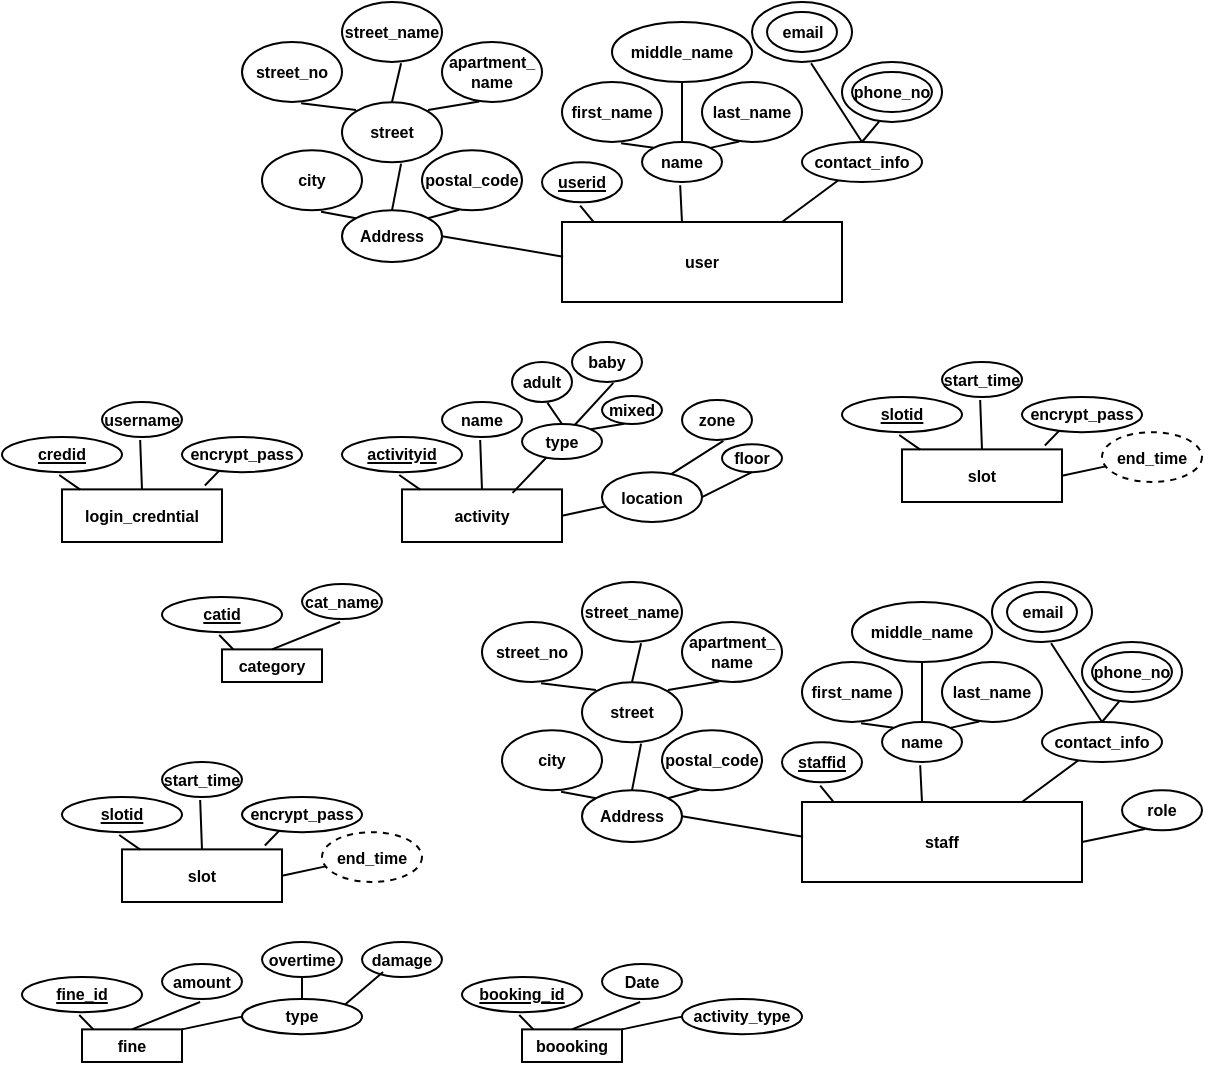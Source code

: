 <mxfile version="26.2.14">
  <diagram name="Page-1" id="6hVG1EY_lDp3bFyYUqou">
    <mxGraphModel dx="1636" dy="499" grid="1" gridSize="10" guides="1" tooltips="1" connect="1" arrows="1" fold="1" page="1" pageScale="1" pageWidth="850" pageHeight="1100" math="0" shadow="0">
      <root>
        <mxCell id="0" />
        <mxCell id="1" parent="0" />
        <mxCell id="BC_4qotDHSGj5d-U19qa-140" value="" style="group" vertex="1" connectable="0" parent="1">
          <mxGeometry x="-50" y="200" width="350" height="150" as="geometry" />
        </mxCell>
        <mxCell id="BC_4qotDHSGj5d-U19qa-90" value="user" style="rounded=0;whiteSpace=wrap;html=1;fontSize=8;fontStyle=1" vertex="1" parent="BC_4qotDHSGj5d-U19qa-140">
          <mxGeometry x="160" y="110" width="140" height="40" as="geometry" />
        </mxCell>
        <mxCell id="BC_4qotDHSGj5d-U19qa-91" value="" style="endArrow=none;html=1;rounded=0;exitX=0.114;exitY=0.004;exitDx=0;exitDy=0;exitPerimeter=0;entryX=0.477;entryY=1.082;entryDx=0;entryDy=0;entryPerimeter=0;fontSize=8;fontStyle=1" edge="1" parent="BC_4qotDHSGj5d-U19qa-140" source="BC_4qotDHSGj5d-U19qa-90" target="BC_4qotDHSGj5d-U19qa-92">
          <mxGeometry width="50" height="50" relative="1" as="geometry">
            <mxPoint x="170" y="100" as="sourcePoint" />
            <mxPoint x="160" y="80" as="targetPoint" />
          </mxGeometry>
        </mxCell>
        <mxCell id="BC_4qotDHSGj5d-U19qa-92" value="&lt;font&gt;&lt;u&gt;userid&lt;/u&gt;&lt;/font&gt;" style="ellipse;whiteSpace=wrap;html=1;fontSize=8;fontStyle=1" vertex="1" parent="BC_4qotDHSGj5d-U19qa-140">
          <mxGeometry x="150" y="80.18" width="40" height="20" as="geometry" />
        </mxCell>
        <mxCell id="BC_4qotDHSGj5d-U19qa-93" value="" style="endArrow=none;html=1;rounded=0;exitX=0.114;exitY=0.004;exitDx=0;exitDy=0;exitPerimeter=0;entryX=0.477;entryY=1.082;entryDx=0;entryDy=0;entryPerimeter=0;fontSize=8;fontStyle=1" edge="1" parent="BC_4qotDHSGj5d-U19qa-140" target="BC_4qotDHSGj5d-U19qa-94">
          <mxGeometry width="50" height="50" relative="1" as="geometry">
            <mxPoint x="220" y="110" as="sourcePoint" />
            <mxPoint x="210" y="80" as="targetPoint" />
          </mxGeometry>
        </mxCell>
        <mxCell id="BC_4qotDHSGj5d-U19qa-94" value="name" style="ellipse;whiteSpace=wrap;html=1;fontSize=8;fontStyle=1" vertex="1" parent="BC_4qotDHSGj5d-U19qa-140">
          <mxGeometry x="200" y="70" width="40" height="20" as="geometry" />
        </mxCell>
        <mxCell id="BC_4qotDHSGj5d-U19qa-95" value="" style="endArrow=none;html=1;rounded=0;entryX=0;entryY=0;entryDx=0;entryDy=0;exitX=0.591;exitY=1.022;exitDx=0;exitDy=0;exitPerimeter=0;fontSize=8;fontStyle=1" edge="1" parent="BC_4qotDHSGj5d-U19qa-140" source="BC_4qotDHSGj5d-U19qa-96" target="BC_4qotDHSGj5d-U19qa-94">
          <mxGeometry width="50" height="50" relative="1" as="geometry">
            <mxPoint x="200" y="70" as="sourcePoint" />
            <mxPoint x="210" y="140" as="targetPoint" />
          </mxGeometry>
        </mxCell>
        <mxCell id="BC_4qotDHSGj5d-U19qa-96" value="first_name" style="ellipse;whiteSpace=wrap;html=1;fontSize=8;fontStyle=1" vertex="1" parent="BC_4qotDHSGj5d-U19qa-140">
          <mxGeometry x="160" y="40" width="50" height="30" as="geometry" />
        </mxCell>
        <mxCell id="BC_4qotDHSGj5d-U19qa-97" value="" style="endArrow=none;html=1;rounded=0;exitX=0.5;exitY=1;exitDx=0;exitDy=0;fontSize=8;fontStyle=1" edge="1" parent="BC_4qotDHSGj5d-U19qa-140" source="BC_4qotDHSGj5d-U19qa-98">
          <mxGeometry width="50" height="50" relative="1" as="geometry">
            <mxPoint x="250" y="51.63" as="sourcePoint" />
            <mxPoint x="220" y="70" as="targetPoint" />
          </mxGeometry>
        </mxCell>
        <mxCell id="BC_4qotDHSGj5d-U19qa-98" value="middle_name" style="ellipse;whiteSpace=wrap;html=1;fontSize=8;fontStyle=1" vertex="1" parent="BC_4qotDHSGj5d-U19qa-140">
          <mxGeometry x="185" y="10" width="70" height="30" as="geometry" />
        </mxCell>
        <mxCell id="BC_4qotDHSGj5d-U19qa-99" value="" style="endArrow=none;html=1;rounded=0;entryX=1;entryY=0;entryDx=0;entryDy=0;exitX=0.372;exitY=0.99;exitDx=0;exitDy=0;exitPerimeter=0;fontSize=8;fontStyle=1" edge="1" parent="BC_4qotDHSGj5d-U19qa-140" source="BC_4qotDHSGj5d-U19qa-101" target="BC_4qotDHSGj5d-U19qa-94">
          <mxGeometry width="50" height="50" relative="1" as="geometry">
            <mxPoint x="250" y="60" as="sourcePoint" />
            <mxPoint x="216" y="93" as="targetPoint" />
          </mxGeometry>
        </mxCell>
        <mxCell id="BC_4qotDHSGj5d-U19qa-101" value="last_name" style="ellipse;whiteSpace=wrap;html=1;fontSize=8;fontStyle=1" vertex="1" parent="BC_4qotDHSGj5d-U19qa-140">
          <mxGeometry x="230" y="40" width="50" height="30" as="geometry" />
        </mxCell>
        <mxCell id="BC_4qotDHSGj5d-U19qa-102" value="" style="endArrow=none;html=1;rounded=0;entryX=0.323;entryY=0.914;entryDx=0;entryDy=0;entryPerimeter=0;fontSize=8;fontStyle=1" edge="1" parent="BC_4qotDHSGj5d-U19qa-140" target="BC_4qotDHSGj5d-U19qa-104">
          <mxGeometry width="50" height="50" relative="1" as="geometry">
            <mxPoint x="270" y="110" as="sourcePoint" />
            <mxPoint x="280" y="90" as="targetPoint" />
          </mxGeometry>
        </mxCell>
        <mxCell id="BC_4qotDHSGj5d-U19qa-104" value="contact_info" style="ellipse;whiteSpace=wrap;html=1;fontSize=8;fontStyle=1" vertex="1" parent="BC_4qotDHSGj5d-U19qa-140">
          <mxGeometry x="280" y="70" width="60" height="20" as="geometry" />
        </mxCell>
        <mxCell id="BC_4qotDHSGj5d-U19qa-110" value="" style="endArrow=none;html=1;rounded=0;exitX=0.591;exitY=1.022;exitDx=0;exitDy=0;exitPerimeter=0;entryX=0.5;entryY=0;entryDx=0;entryDy=0;fontSize=8;fontStyle=1" edge="1" parent="BC_4qotDHSGj5d-U19qa-140" source="BC_4qotDHSGj5d-U19qa-111" target="BC_4qotDHSGj5d-U19qa-104">
          <mxGeometry width="50" height="50" relative="1" as="geometry">
            <mxPoint x="330" y="60" as="sourcePoint" />
            <mxPoint x="336" y="63" as="targetPoint" />
          </mxGeometry>
        </mxCell>
        <mxCell id="BC_4qotDHSGj5d-U19qa-112" value="" style="endArrow=none;html=1;rounded=0;exitX=0.372;exitY=0.99;exitDx=0;exitDy=0;exitPerimeter=0;fontSize=8;fontStyle=1" edge="1" parent="BC_4qotDHSGj5d-U19qa-140" source="BC_4qotDHSGj5d-U19qa-113">
          <mxGeometry width="50" height="50" relative="1" as="geometry">
            <mxPoint x="380" y="50" as="sourcePoint" />
            <mxPoint x="310" y="70" as="targetPoint" />
          </mxGeometry>
        </mxCell>
        <mxCell id="BC_4qotDHSGj5d-U19qa-113" value="" style="ellipse;whiteSpace=wrap;html=1;fontSize=8;fontStyle=1" vertex="1" parent="BC_4qotDHSGj5d-U19qa-140">
          <mxGeometry x="300" y="30" width="50" height="30" as="geometry" />
        </mxCell>
        <mxCell id="BC_4qotDHSGj5d-U19qa-116" value="" style="endArrow=none;html=1;rounded=0;exitX=0.004;exitY=0.433;exitDx=0;exitDy=0;entryX=1;entryY=0.5;entryDx=0;entryDy=0;exitPerimeter=0;fontSize=8;fontStyle=1" edge="1" parent="BC_4qotDHSGj5d-U19qa-140" target="BC_4qotDHSGj5d-U19qa-117" source="BC_4qotDHSGj5d-U19qa-90">
          <mxGeometry width="50" height="50" relative="1" as="geometry">
            <mxPoint x="160" y="114.18" as="sourcePoint" />
            <mxPoint x="70" y="114.18" as="targetPoint" />
          </mxGeometry>
        </mxCell>
        <mxCell id="BC_4qotDHSGj5d-U19qa-117" value="Address" style="ellipse;whiteSpace=wrap;html=1;fontSize=8;fontStyle=1" vertex="1" parent="BC_4qotDHSGj5d-U19qa-140">
          <mxGeometry x="50" y="104.18" width="50" height="25.82" as="geometry" />
        </mxCell>
        <mxCell id="BC_4qotDHSGj5d-U19qa-118" value="" style="endArrow=none;html=1;rounded=0;entryX=0;entryY=0;entryDx=0;entryDy=0;exitX=0.591;exitY=1.022;exitDx=0;exitDy=0;exitPerimeter=0;fontSize=8;fontStyle=1" edge="1" parent="BC_4qotDHSGj5d-U19qa-140" source="BC_4qotDHSGj5d-U19qa-119" target="BC_4qotDHSGj5d-U19qa-117">
          <mxGeometry width="50" height="50" relative="1" as="geometry">
            <mxPoint x="60" y="104.18" as="sourcePoint" />
            <mxPoint x="70" y="174.18" as="targetPoint" />
          </mxGeometry>
        </mxCell>
        <mxCell id="BC_4qotDHSGj5d-U19qa-119" value="city" style="ellipse;whiteSpace=wrap;html=1;fontSize=8;fontStyle=1" vertex="1" parent="BC_4qotDHSGj5d-U19qa-140">
          <mxGeometry x="10" y="74.18" width="50" height="30" as="geometry" />
        </mxCell>
        <mxCell id="BC_4qotDHSGj5d-U19qa-120" value="" style="endArrow=none;html=1;rounded=0;exitX=0.591;exitY=1.022;exitDx=0;exitDy=0;exitPerimeter=0;entryX=0.5;entryY=0;entryDx=0;entryDy=0;fontSize=8;fontStyle=1" edge="1" parent="BC_4qotDHSGj5d-U19qa-140" source="BC_4qotDHSGj5d-U19qa-121" target="BC_4qotDHSGj5d-U19qa-117">
          <mxGeometry width="50" height="50" relative="1" as="geometry">
            <mxPoint x="110" y="85.81" as="sourcePoint" />
            <mxPoint x="70.984" y="114.185" as="targetPoint" />
          </mxGeometry>
        </mxCell>
        <mxCell id="BC_4qotDHSGj5d-U19qa-130" style="edgeStyle=orthogonalEdgeStyle;rounded=0;orthogonalLoop=1;jettySize=auto;html=1;exitX=0;exitY=0;exitDx=0;exitDy=0;fontSize=8;fontStyle=1" edge="1" parent="BC_4qotDHSGj5d-U19qa-140" source="BC_4qotDHSGj5d-U19qa-121">
          <mxGeometry relative="1" as="geometry">
            <mxPoint x="57.19" y="54.476" as="targetPoint" />
          </mxGeometry>
        </mxCell>
        <mxCell id="BC_4qotDHSGj5d-U19qa-121" value="street" style="ellipse;whiteSpace=wrap;html=1;fontSize=8;fontStyle=1" vertex="1" parent="BC_4qotDHSGj5d-U19qa-140">
          <mxGeometry x="50" y="50.18" width="50" height="30" as="geometry" />
        </mxCell>
        <mxCell id="BC_4qotDHSGj5d-U19qa-122" value="" style="endArrow=none;html=1;rounded=0;entryX=1;entryY=0;entryDx=0;entryDy=0;exitX=0.372;exitY=0.99;exitDx=0;exitDy=0;exitPerimeter=0;fontSize=8;fontStyle=1" edge="1" parent="BC_4qotDHSGj5d-U19qa-140" source="BC_4qotDHSGj5d-U19qa-123" target="BC_4qotDHSGj5d-U19qa-117">
          <mxGeometry width="50" height="50" relative="1" as="geometry">
            <mxPoint x="110" y="94.18" as="sourcePoint" />
            <mxPoint x="76" y="127.18" as="targetPoint" />
          </mxGeometry>
        </mxCell>
        <mxCell id="BC_4qotDHSGj5d-U19qa-123" value="postal_code" style="ellipse;whiteSpace=wrap;html=1;fontSize=8;fontStyle=1" vertex="1" parent="BC_4qotDHSGj5d-U19qa-140">
          <mxGeometry x="90" y="74.18" width="50" height="30" as="geometry" />
        </mxCell>
        <mxCell id="BC_4qotDHSGj5d-U19qa-124" value="" style="endArrow=none;html=1;rounded=0;entryX=0;entryY=0;entryDx=0;entryDy=0;exitX=0.591;exitY=1.022;exitDx=0;exitDy=0;exitPerimeter=0;fontSize=8;fontStyle=1" edge="1" parent="BC_4qotDHSGj5d-U19qa-140" source="BC_4qotDHSGj5d-U19qa-125">
          <mxGeometry width="50" height="50" relative="1" as="geometry">
            <mxPoint x="60" y="50.18" as="sourcePoint" />
            <mxPoint x="57" y="54" as="targetPoint" />
          </mxGeometry>
        </mxCell>
        <mxCell id="BC_4qotDHSGj5d-U19qa-125" value="street_no" style="ellipse;whiteSpace=wrap;html=1;fontSize=8;fontStyle=1" vertex="1" parent="BC_4qotDHSGj5d-U19qa-140">
          <mxGeometry y="20" width="50" height="30" as="geometry" />
        </mxCell>
        <mxCell id="BC_4qotDHSGj5d-U19qa-126" value="" style="endArrow=none;html=1;rounded=0;exitX=0.591;exitY=1.022;exitDx=0;exitDy=0;exitPerimeter=0;entryX=0.5;entryY=0;entryDx=0;entryDy=0;fontSize=8;fontStyle=1" edge="1" parent="BC_4qotDHSGj5d-U19qa-140" source="BC_4qotDHSGj5d-U19qa-127">
          <mxGeometry width="50" height="50" relative="1" as="geometry">
            <mxPoint x="110" y="31.81" as="sourcePoint" />
            <mxPoint x="75" y="50" as="targetPoint" />
          </mxGeometry>
        </mxCell>
        <mxCell id="BC_4qotDHSGj5d-U19qa-127" value="street_name" style="ellipse;whiteSpace=wrap;html=1;fontSize=8;fontStyle=1" vertex="1" parent="BC_4qotDHSGj5d-U19qa-140">
          <mxGeometry x="50" width="50" height="30" as="geometry" />
        </mxCell>
        <mxCell id="BC_4qotDHSGj5d-U19qa-128" value="" style="endArrow=none;html=1;rounded=0;entryX=1;entryY=0;entryDx=0;entryDy=0;exitX=0.372;exitY=0.99;exitDx=0;exitDy=0;exitPerimeter=0;fontSize=8;fontStyle=1" edge="1" parent="BC_4qotDHSGj5d-U19qa-140" source="BC_4qotDHSGj5d-U19qa-129">
          <mxGeometry width="50" height="50" relative="1" as="geometry">
            <mxPoint x="110" y="40.18" as="sourcePoint" />
            <mxPoint x="93" y="54" as="targetPoint" />
          </mxGeometry>
        </mxCell>
        <mxCell id="BC_4qotDHSGj5d-U19qa-129" value="apartment_&lt;div&gt;name&lt;/div&gt;" style="ellipse;whiteSpace=wrap;html=1;fontSize=8;fontStyle=1" vertex="1" parent="BC_4qotDHSGj5d-U19qa-140">
          <mxGeometry x="100" y="20" width="50" height="30" as="geometry" />
        </mxCell>
        <mxCell id="BC_4qotDHSGj5d-U19qa-137" value="phone_no" style="ellipse;whiteSpace=wrap;html=1;fontSize=8;fontStyle=1" vertex="1" parent="BC_4qotDHSGj5d-U19qa-140">
          <mxGeometry x="305" y="35" width="40" height="20" as="geometry" />
        </mxCell>
        <mxCell id="BC_4qotDHSGj5d-U19qa-142" value="" style="group" vertex="1" connectable="0" parent="BC_4qotDHSGj5d-U19qa-140">
          <mxGeometry x="255" width="50" height="30" as="geometry" />
        </mxCell>
        <mxCell id="BC_4qotDHSGj5d-U19qa-111" value="email" style="ellipse;whiteSpace=wrap;html=1;fontSize=8;fontStyle=1" vertex="1" parent="BC_4qotDHSGj5d-U19qa-142">
          <mxGeometry width="50" height="30" as="geometry" />
        </mxCell>
        <mxCell id="BC_4qotDHSGj5d-U19qa-141" value="email" style="ellipse;whiteSpace=wrap;html=1;fontSize=8;fontStyle=1" vertex="1" parent="BC_4qotDHSGj5d-U19qa-142">
          <mxGeometry x="7.5" y="5" width="35" height="20" as="geometry" />
        </mxCell>
        <mxCell id="BC_4qotDHSGj5d-U19qa-181" value="" style="group" vertex="1" connectable="0" parent="1">
          <mxGeometry x="-90" y="480" width="150" height="70" as="geometry" />
        </mxCell>
        <mxCell id="BC_4qotDHSGj5d-U19qa-145" value="category" style="rounded=0;whiteSpace=wrap;html=1;fontSize=8;fontStyle=1" vertex="1" parent="BC_4qotDHSGj5d-U19qa-181">
          <mxGeometry x="30" y="43.69" width="50" height="16.31" as="geometry" />
        </mxCell>
        <mxCell id="BC_4qotDHSGj5d-U19qa-146" value="" style="endArrow=none;html=1;rounded=0;exitX=0.114;exitY=0.004;exitDx=0;exitDy=0;exitPerimeter=0;entryX=0.477;entryY=1.082;entryDx=0;entryDy=0;entryPerimeter=0;fontSize=8;fontStyle=1" edge="1" parent="BC_4qotDHSGj5d-U19qa-181" source="BC_4qotDHSGj5d-U19qa-145" target="BC_4qotDHSGj5d-U19qa-147">
          <mxGeometry width="50" height="50" relative="1" as="geometry">
            <mxPoint x="40" y="34.921" as="sourcePoint" />
            <mxPoint x="30" y="17.382" as="targetPoint" />
          </mxGeometry>
        </mxCell>
        <mxCell id="BC_4qotDHSGj5d-U19qa-147" value="&lt;font&gt;&lt;u&gt;catid&lt;/u&gt;&lt;/font&gt;" style="ellipse;whiteSpace=wrap;html=1;fontSize=8;fontStyle=1" vertex="1" parent="BC_4qotDHSGj5d-U19qa-181">
          <mxGeometry y="17.539" width="60" height="17.539" as="geometry" />
        </mxCell>
        <mxCell id="BC_4qotDHSGj5d-U19qa-148" value="" style="endArrow=none;html=1;rounded=0;exitX=0.5;exitY=0;exitDx=0;exitDy=0;entryX=0.477;entryY=1.082;entryDx=0;entryDy=0;entryPerimeter=0;fontSize=8;fontStyle=1" edge="1" parent="BC_4qotDHSGj5d-U19qa-181" target="BC_4qotDHSGj5d-U19qa-149" source="BC_4qotDHSGj5d-U19qa-145">
          <mxGeometry width="50" height="50" relative="1" as="geometry">
            <mxPoint x="90" y="43.691" as="sourcePoint" />
            <mxPoint x="80" y="17.382" as="targetPoint" />
          </mxGeometry>
        </mxCell>
        <mxCell id="BC_4qotDHSGj5d-U19qa-149" value="cat_name" style="ellipse;whiteSpace=wrap;html=1;fontSize=8;fontStyle=1" vertex="1" parent="BC_4qotDHSGj5d-U19qa-181">
          <mxGeometry x="70" y="11" width="40" height="17.539" as="geometry" />
        </mxCell>
        <mxCell id="BC_4qotDHSGj5d-U19qa-182" value="" style="group" vertex="1" connectable="0" parent="1">
          <mxGeometry x="250" y="380" width="180" height="70" as="geometry" />
        </mxCell>
        <mxCell id="BC_4qotDHSGj5d-U19qa-183" value="slot" style="rounded=0;whiteSpace=wrap;html=1;fontSize=8;fontStyle=1" vertex="1" parent="BC_4qotDHSGj5d-U19qa-182">
          <mxGeometry x="30" y="43.691" width="80" height="26.309" as="geometry" />
        </mxCell>
        <mxCell id="BC_4qotDHSGj5d-U19qa-184" value="" style="endArrow=none;html=1;rounded=0;exitX=0.114;exitY=0.004;exitDx=0;exitDy=0;exitPerimeter=0;entryX=0.477;entryY=1.082;entryDx=0;entryDy=0;entryPerimeter=0;fontSize=8;fontStyle=1" edge="1" parent="BC_4qotDHSGj5d-U19qa-182" source="BC_4qotDHSGj5d-U19qa-183" target="BC_4qotDHSGj5d-U19qa-185">
          <mxGeometry width="50" height="50" relative="1" as="geometry">
            <mxPoint x="40" y="34.921" as="sourcePoint" />
            <mxPoint x="30" y="17.382" as="targetPoint" />
          </mxGeometry>
        </mxCell>
        <mxCell id="BC_4qotDHSGj5d-U19qa-185" value="&lt;font&gt;&lt;u&gt;slotid&lt;/u&gt;&lt;/font&gt;" style="ellipse;whiteSpace=wrap;html=1;fontSize=8;fontStyle=1" vertex="1" parent="BC_4qotDHSGj5d-U19qa-182">
          <mxGeometry y="17.539" width="60" height="17.539" as="geometry" />
        </mxCell>
        <mxCell id="BC_4qotDHSGj5d-U19qa-186" value="" style="endArrow=none;html=1;rounded=0;exitX=0.5;exitY=0;exitDx=0;exitDy=0;entryX=0.477;entryY=1.082;entryDx=0;entryDy=0;entryPerimeter=0;fontSize=8;fontStyle=1" edge="1" parent="BC_4qotDHSGj5d-U19qa-182" source="BC_4qotDHSGj5d-U19qa-183" target="BC_4qotDHSGj5d-U19qa-187">
          <mxGeometry width="50" height="50" relative="1" as="geometry">
            <mxPoint x="90" y="43.691" as="sourcePoint" />
            <mxPoint x="80" y="17.382" as="targetPoint" />
          </mxGeometry>
        </mxCell>
        <mxCell id="BC_4qotDHSGj5d-U19qa-187" value="start_time" style="ellipse;whiteSpace=wrap;html=1;fontSize=8;fontStyle=1" vertex="1" parent="BC_4qotDHSGj5d-U19qa-182">
          <mxGeometry x="50" width="40" height="17.539" as="geometry" />
        </mxCell>
        <mxCell id="BC_4qotDHSGj5d-U19qa-188" value="" style="endArrow=none;html=1;rounded=0;entryX=0.323;entryY=0.914;entryDx=0;entryDy=0;entryPerimeter=0;fontSize=8;fontStyle=1;exitX=0.893;exitY=-0.073;exitDx=0;exitDy=0;exitPerimeter=0;" edge="1" parent="BC_4qotDHSGj5d-U19qa-182" source="BC_4qotDHSGj5d-U19qa-183" target="BC_4qotDHSGj5d-U19qa-189">
          <mxGeometry width="50" height="50" relative="1" as="geometry">
            <mxPoint x="140" y="43.691" as="sourcePoint" />
            <mxPoint x="150" y="26.151" as="targetPoint" />
          </mxGeometry>
        </mxCell>
        <mxCell id="BC_4qotDHSGj5d-U19qa-189" value="encrypt_pass" style="ellipse;whiteSpace=wrap;html=1;fontSize=8;fontStyle=1" vertex="1" parent="BC_4qotDHSGj5d-U19qa-182">
          <mxGeometry x="90" y="17.539" width="60" height="17.539" as="geometry" />
        </mxCell>
        <mxCell id="BC_4qotDHSGj5d-U19qa-190" value="" style="endArrow=none;html=1;rounded=0;exitX=1;exitY=0.5;exitDx=0;exitDy=0;fontSize=8;fontStyle=1" edge="1" parent="BC_4qotDHSGj5d-U19qa-182" target="BC_4qotDHSGj5d-U19qa-191" source="BC_4qotDHSGj5d-U19qa-183">
          <mxGeometry width="50" height="50" relative="1" as="geometry">
            <mxPoint x="120" y="56.845" as="sourcePoint" />
            <mxPoint x="160" y="52.462" as="targetPoint" />
          </mxGeometry>
        </mxCell>
        <mxCell id="BC_4qotDHSGj5d-U19qa-191" value="end_time" style="ellipse;whiteSpace=wrap;html=1;fontSize=8;fontStyle=1;dashed=1;" vertex="1" parent="BC_4qotDHSGj5d-U19qa-182">
          <mxGeometry x="130" y="35.08" width="50" height="24.92" as="geometry" />
        </mxCell>
        <mxCell id="BC_4qotDHSGj5d-U19qa-214" value="" style="group" vertex="1" connectable="0" parent="1">
          <mxGeometry y="370" width="220" height="100" as="geometry" />
        </mxCell>
        <mxCell id="BC_4qotDHSGj5d-U19qa-192" value="" style="group" vertex="1" connectable="0" parent="BC_4qotDHSGj5d-U19qa-214">
          <mxGeometry y="30" width="180" height="70" as="geometry" />
        </mxCell>
        <mxCell id="BC_4qotDHSGj5d-U19qa-193" value="activity" style="rounded=0;whiteSpace=wrap;html=1;fontSize=8;fontStyle=1" vertex="1" parent="BC_4qotDHSGj5d-U19qa-192">
          <mxGeometry x="30" y="43.691" width="80" height="26.309" as="geometry" />
        </mxCell>
        <mxCell id="BC_4qotDHSGj5d-U19qa-194" value="" style="endArrow=none;html=1;rounded=0;exitX=0.114;exitY=0.004;exitDx=0;exitDy=0;exitPerimeter=0;entryX=0.477;entryY=1.082;entryDx=0;entryDy=0;entryPerimeter=0;fontSize=8;fontStyle=1" edge="1" parent="BC_4qotDHSGj5d-U19qa-192" source="BC_4qotDHSGj5d-U19qa-193" target="BC_4qotDHSGj5d-U19qa-195">
          <mxGeometry width="50" height="50" relative="1" as="geometry">
            <mxPoint x="40" y="34.921" as="sourcePoint" />
            <mxPoint x="30" y="17.382" as="targetPoint" />
          </mxGeometry>
        </mxCell>
        <mxCell id="BC_4qotDHSGj5d-U19qa-195" value="&lt;font&gt;&lt;u&gt;activityid&lt;/u&gt;&lt;/font&gt;" style="ellipse;whiteSpace=wrap;html=1;fontSize=8;fontStyle=1" vertex="1" parent="BC_4qotDHSGj5d-U19qa-192">
          <mxGeometry y="17.539" width="60" height="17.539" as="geometry" />
        </mxCell>
        <mxCell id="BC_4qotDHSGj5d-U19qa-196" value="" style="endArrow=none;html=1;rounded=0;exitX=0.5;exitY=0;exitDx=0;exitDy=0;entryX=0.477;entryY=1.082;entryDx=0;entryDy=0;entryPerimeter=0;fontSize=8;fontStyle=1" edge="1" parent="BC_4qotDHSGj5d-U19qa-192" source="BC_4qotDHSGj5d-U19qa-193" target="BC_4qotDHSGj5d-U19qa-197">
          <mxGeometry width="50" height="50" relative="1" as="geometry">
            <mxPoint x="90" y="43.691" as="sourcePoint" />
            <mxPoint x="80" y="17.382" as="targetPoint" />
          </mxGeometry>
        </mxCell>
        <mxCell id="BC_4qotDHSGj5d-U19qa-197" value="name" style="ellipse;whiteSpace=wrap;html=1;fontSize=8;fontStyle=1" vertex="1" parent="BC_4qotDHSGj5d-U19qa-192">
          <mxGeometry x="50" width="40" height="17.539" as="geometry" />
        </mxCell>
        <mxCell id="BC_4qotDHSGj5d-U19qa-198" value="" style="endArrow=none;html=1;rounded=0;entryX=0.323;entryY=0.914;entryDx=0;entryDy=0;entryPerimeter=0;fontSize=8;fontStyle=1;exitX=0.691;exitY=0.066;exitDx=0;exitDy=0;exitPerimeter=0;" edge="1" parent="BC_4qotDHSGj5d-U19qa-192" source="BC_4qotDHSGj5d-U19qa-193" target="BC_4qotDHSGj5d-U19qa-199">
          <mxGeometry width="50" height="50" relative="1" as="geometry">
            <mxPoint x="90" y="40" as="sourcePoint" />
            <mxPoint x="150" y="26.151" as="targetPoint" />
          </mxGeometry>
        </mxCell>
        <mxCell id="BC_4qotDHSGj5d-U19qa-199" value="type" style="ellipse;whiteSpace=wrap;html=1;fontSize=8;fontStyle=1" vertex="1" parent="BC_4qotDHSGj5d-U19qa-192">
          <mxGeometry x="90" y="11" width="40" height="17.54" as="geometry" />
        </mxCell>
        <mxCell id="BC_4qotDHSGj5d-U19qa-200" value="" style="endArrow=none;html=1;rounded=0;exitX=1;exitY=0.5;exitDx=0;exitDy=0;fontSize=8;fontStyle=1" edge="1" parent="BC_4qotDHSGj5d-U19qa-192" source="BC_4qotDHSGj5d-U19qa-193" target="BC_4qotDHSGj5d-U19qa-201">
          <mxGeometry width="50" height="50" relative="1" as="geometry">
            <mxPoint x="120" y="56.845" as="sourcePoint" />
            <mxPoint x="160" y="52.462" as="targetPoint" />
          </mxGeometry>
        </mxCell>
        <mxCell id="BC_4qotDHSGj5d-U19qa-201" value="location" style="ellipse;whiteSpace=wrap;html=1;fontSize=8;fontStyle=1;" vertex="1" parent="BC_4qotDHSGj5d-U19qa-192">
          <mxGeometry x="130" y="35.08" width="50" height="24.92" as="geometry" />
        </mxCell>
        <mxCell id="BC_4qotDHSGj5d-U19qa-209" value="mixed" style="ellipse;whiteSpace=wrap;html=1;fontSize=8;fontStyle=1" vertex="1" parent="BC_4qotDHSGj5d-U19qa-192">
          <mxGeometry x="130" y="-3" width="30" height="14" as="geometry" />
        </mxCell>
        <mxCell id="BC_4qotDHSGj5d-U19qa-208" value="" style="endArrow=none;html=1;rounded=0;entryX=1;entryY=0;entryDx=0;entryDy=0;exitX=0.372;exitY=0.99;exitDx=0;exitDy=0;exitPerimeter=0;fontSize=8;fontStyle=1" edge="1" parent="BC_4qotDHSGj5d-U19qa-192" source="BC_4qotDHSGj5d-U19qa-209" target="BC_4qotDHSGj5d-U19qa-199">
          <mxGeometry width="50" height="50" relative="1" as="geometry">
            <mxPoint x="170" y="-13.82" as="sourcePoint" />
            <mxPoint x="153" as="targetPoint" />
          </mxGeometry>
        </mxCell>
        <mxCell id="BC_4qotDHSGj5d-U19qa-204" value="" style="endArrow=none;html=1;rounded=0;entryX=0.5;entryY=0;entryDx=0;entryDy=0;exitX=0.591;exitY=1.022;exitDx=0;exitDy=0;exitPerimeter=0;fontSize=8;fontStyle=1" edge="1" parent="BC_4qotDHSGj5d-U19qa-214" source="BC_4qotDHSGj5d-U19qa-205" target="BC_4qotDHSGj5d-U19qa-199">
          <mxGeometry width="50" height="50" relative="1" as="geometry">
            <mxPoint x="120" y="26.18" as="sourcePoint" />
            <mxPoint x="117" y="30" as="targetPoint" />
          </mxGeometry>
        </mxCell>
        <mxCell id="BC_4qotDHSGj5d-U19qa-205" value="adult" style="ellipse;whiteSpace=wrap;html=1;fontSize=8;fontStyle=1" vertex="1" parent="BC_4qotDHSGj5d-U19qa-214">
          <mxGeometry x="85" y="10" width="30" height="20" as="geometry" />
        </mxCell>
        <mxCell id="BC_4qotDHSGj5d-U19qa-206" value="" style="endArrow=none;html=1;rounded=0;exitX=0.591;exitY=1.022;exitDx=0;exitDy=0;exitPerimeter=0;entryX=0.656;entryY=0.035;entryDx=0;entryDy=0;fontSize=8;fontStyle=1;entryPerimeter=0;" edge="1" parent="BC_4qotDHSGj5d-U19qa-214" source="BC_4qotDHSGj5d-U19qa-207" target="BC_4qotDHSGj5d-U19qa-199">
          <mxGeometry width="50" height="50" relative="1" as="geometry">
            <mxPoint x="170" y="7.81" as="sourcePoint" />
            <mxPoint x="135" y="26" as="targetPoint" />
          </mxGeometry>
        </mxCell>
        <mxCell id="BC_4qotDHSGj5d-U19qa-207" value="baby" style="ellipse;whiteSpace=wrap;html=1;fontSize=8;fontStyle=1" vertex="1" parent="BC_4qotDHSGj5d-U19qa-214">
          <mxGeometry x="115" width="35" height="20" as="geometry" />
        </mxCell>
        <mxCell id="BC_4qotDHSGj5d-U19qa-210" value="floor" style="ellipse;whiteSpace=wrap;html=1;fontSize=8;fontStyle=1" vertex="1" parent="BC_4qotDHSGj5d-U19qa-214">
          <mxGeometry x="190" y="51.08" width="30" height="14" as="geometry" />
        </mxCell>
        <mxCell id="BC_4qotDHSGj5d-U19qa-211" value="" style="endArrow=none;html=1;rounded=0;exitX=0.591;exitY=1.022;exitDx=0;exitDy=0;exitPerimeter=0;entryX=0.696;entryY=0.033;entryDx=0;entryDy=0;fontSize=8;fontStyle=1;entryPerimeter=0;" edge="1" parent="BC_4qotDHSGj5d-U19qa-214" source="BC_4qotDHSGj5d-U19qa-212" target="BC_4qotDHSGj5d-U19qa-201">
          <mxGeometry width="50" height="50" relative="1" as="geometry">
            <mxPoint x="225" y="36.81" as="sourcePoint" />
            <mxPoint x="171" y="71" as="targetPoint" />
          </mxGeometry>
        </mxCell>
        <mxCell id="BC_4qotDHSGj5d-U19qa-212" value="zone" style="ellipse;whiteSpace=wrap;html=1;fontSize=8;fontStyle=1" vertex="1" parent="BC_4qotDHSGj5d-U19qa-214">
          <mxGeometry x="170" y="29" width="35" height="20" as="geometry" />
        </mxCell>
        <mxCell id="BC_4qotDHSGj5d-U19qa-213" value="" style="endArrow=none;html=1;rounded=0;exitX=0.5;exitY=1;exitDx=0;exitDy=0;entryX=1;entryY=0.5;entryDx=0;entryDy=0;fontSize=8;fontStyle=1;" edge="1" parent="BC_4qotDHSGj5d-U19qa-214" source="BC_4qotDHSGj5d-U19qa-210" target="BC_4qotDHSGj5d-U19qa-201">
          <mxGeometry width="50" height="50" relative="1" as="geometry">
            <mxPoint x="201" y="59" as="sourcePoint" />
            <mxPoint x="175" y="76" as="targetPoint" />
          </mxGeometry>
        </mxCell>
        <mxCell id="BC_4qotDHSGj5d-U19qa-215" value="" style="group" vertex="1" connectable="0" parent="1">
          <mxGeometry x="-170" y="400" width="150" height="70" as="geometry" />
        </mxCell>
        <mxCell id="BC_4qotDHSGj5d-U19qa-216" value="login_credntial" style="rounded=0;whiteSpace=wrap;html=1;fontSize=8;fontStyle=1" vertex="1" parent="BC_4qotDHSGj5d-U19qa-215">
          <mxGeometry x="30" y="43.691" width="80" height="26.309" as="geometry" />
        </mxCell>
        <mxCell id="BC_4qotDHSGj5d-U19qa-217" value="" style="endArrow=none;html=1;rounded=0;exitX=0.114;exitY=0.004;exitDx=0;exitDy=0;exitPerimeter=0;entryX=0.477;entryY=1.082;entryDx=0;entryDy=0;entryPerimeter=0;fontSize=8;fontStyle=1" edge="1" parent="BC_4qotDHSGj5d-U19qa-215" source="BC_4qotDHSGj5d-U19qa-216" target="BC_4qotDHSGj5d-U19qa-218">
          <mxGeometry width="50" height="50" relative="1" as="geometry">
            <mxPoint x="40" y="34.921" as="sourcePoint" />
            <mxPoint x="30" y="17.382" as="targetPoint" />
          </mxGeometry>
        </mxCell>
        <mxCell id="BC_4qotDHSGj5d-U19qa-218" value="&lt;font&gt;&lt;u&gt;credid&lt;/u&gt;&lt;/font&gt;" style="ellipse;whiteSpace=wrap;html=1;fontSize=8;fontStyle=1" vertex="1" parent="BC_4qotDHSGj5d-U19qa-215">
          <mxGeometry y="17.539" width="60" height="17.539" as="geometry" />
        </mxCell>
        <mxCell id="BC_4qotDHSGj5d-U19qa-219" value="" style="endArrow=none;html=1;rounded=0;exitX=0.5;exitY=0;exitDx=0;exitDy=0;entryX=0.477;entryY=1.082;entryDx=0;entryDy=0;entryPerimeter=0;fontSize=8;fontStyle=1" edge="1" parent="BC_4qotDHSGj5d-U19qa-215" source="BC_4qotDHSGj5d-U19qa-216" target="BC_4qotDHSGj5d-U19qa-220">
          <mxGeometry width="50" height="50" relative="1" as="geometry">
            <mxPoint x="90" y="43.691" as="sourcePoint" />
            <mxPoint x="80" y="17.382" as="targetPoint" />
          </mxGeometry>
        </mxCell>
        <mxCell id="BC_4qotDHSGj5d-U19qa-220" value="username" style="ellipse;whiteSpace=wrap;html=1;fontSize=8;fontStyle=1" vertex="1" parent="BC_4qotDHSGj5d-U19qa-215">
          <mxGeometry x="50" width="40" height="17.539" as="geometry" />
        </mxCell>
        <mxCell id="BC_4qotDHSGj5d-U19qa-221" value="" style="endArrow=none;html=1;rounded=0;entryX=0.323;entryY=0.914;entryDx=0;entryDy=0;entryPerimeter=0;fontSize=8;fontStyle=1;exitX=0.893;exitY=-0.073;exitDx=0;exitDy=0;exitPerimeter=0;" edge="1" parent="BC_4qotDHSGj5d-U19qa-215" source="BC_4qotDHSGj5d-U19qa-216" target="BC_4qotDHSGj5d-U19qa-222">
          <mxGeometry width="50" height="50" relative="1" as="geometry">
            <mxPoint x="140" y="43.691" as="sourcePoint" />
            <mxPoint x="150" y="26.151" as="targetPoint" />
          </mxGeometry>
        </mxCell>
        <mxCell id="BC_4qotDHSGj5d-U19qa-222" value="encrypt_pass" style="ellipse;whiteSpace=wrap;html=1;fontSize=8;fontStyle=1" vertex="1" parent="BC_4qotDHSGj5d-U19qa-215">
          <mxGeometry x="90" y="17.539" width="60" height="17.539" as="geometry" />
        </mxCell>
        <mxCell id="BC_4qotDHSGj5d-U19qa-224" value="" style="group" vertex="1" connectable="0" parent="1">
          <mxGeometry x="70" y="490" width="360" height="150" as="geometry" />
        </mxCell>
        <mxCell id="BC_4qotDHSGj5d-U19qa-225" value="staff" style="rounded=0;whiteSpace=wrap;html=1;fontSize=8;fontStyle=1" vertex="1" parent="BC_4qotDHSGj5d-U19qa-224">
          <mxGeometry x="160" y="110" width="140" height="40" as="geometry" />
        </mxCell>
        <mxCell id="BC_4qotDHSGj5d-U19qa-266" value="" style="group" vertex="1" connectable="0" parent="BC_4qotDHSGj5d-U19qa-224">
          <mxGeometry width="360" height="130" as="geometry" />
        </mxCell>
        <mxCell id="BC_4qotDHSGj5d-U19qa-226" value="" style="endArrow=none;html=1;rounded=0;exitX=0.114;exitY=0.004;exitDx=0;exitDy=0;exitPerimeter=0;entryX=0.477;entryY=1.082;entryDx=0;entryDy=0;entryPerimeter=0;fontSize=8;fontStyle=1" edge="1" parent="BC_4qotDHSGj5d-U19qa-266" source="BC_4qotDHSGj5d-U19qa-225" target="BC_4qotDHSGj5d-U19qa-227">
          <mxGeometry width="50" height="50" relative="1" as="geometry">
            <mxPoint x="170" y="100" as="sourcePoint" />
            <mxPoint x="160" y="80" as="targetPoint" />
          </mxGeometry>
        </mxCell>
        <mxCell id="BC_4qotDHSGj5d-U19qa-227" value="&lt;font&gt;&lt;u&gt;staffid&lt;/u&gt;&lt;/font&gt;" style="ellipse;whiteSpace=wrap;html=1;fontSize=8;fontStyle=1" vertex="1" parent="BC_4qotDHSGj5d-U19qa-266">
          <mxGeometry x="150" y="80.18" width="40" height="20" as="geometry" />
        </mxCell>
        <mxCell id="BC_4qotDHSGj5d-U19qa-228" value="" style="endArrow=none;html=1;rounded=0;exitX=0.114;exitY=0.004;exitDx=0;exitDy=0;exitPerimeter=0;entryX=0.477;entryY=1.082;entryDx=0;entryDy=0;entryPerimeter=0;fontSize=8;fontStyle=1" edge="1" parent="BC_4qotDHSGj5d-U19qa-266" target="BC_4qotDHSGj5d-U19qa-229">
          <mxGeometry width="50" height="50" relative="1" as="geometry">
            <mxPoint x="220" y="110" as="sourcePoint" />
            <mxPoint x="210" y="80" as="targetPoint" />
          </mxGeometry>
        </mxCell>
        <mxCell id="BC_4qotDHSGj5d-U19qa-229" value="name" style="ellipse;whiteSpace=wrap;html=1;fontSize=8;fontStyle=1" vertex="1" parent="BC_4qotDHSGj5d-U19qa-266">
          <mxGeometry x="200" y="70" width="40" height="20" as="geometry" />
        </mxCell>
        <mxCell id="BC_4qotDHSGj5d-U19qa-230" value="" style="endArrow=none;html=1;rounded=0;entryX=0;entryY=0;entryDx=0;entryDy=0;exitX=0.591;exitY=1.022;exitDx=0;exitDy=0;exitPerimeter=0;fontSize=8;fontStyle=1" edge="1" parent="BC_4qotDHSGj5d-U19qa-266" source="BC_4qotDHSGj5d-U19qa-231" target="BC_4qotDHSGj5d-U19qa-229">
          <mxGeometry width="50" height="50" relative="1" as="geometry">
            <mxPoint x="200" y="70" as="sourcePoint" />
            <mxPoint x="210" y="140" as="targetPoint" />
          </mxGeometry>
        </mxCell>
        <mxCell id="BC_4qotDHSGj5d-U19qa-231" value="first_name" style="ellipse;whiteSpace=wrap;html=1;fontSize=8;fontStyle=1" vertex="1" parent="BC_4qotDHSGj5d-U19qa-266">
          <mxGeometry x="160" y="40" width="50" height="30" as="geometry" />
        </mxCell>
        <mxCell id="BC_4qotDHSGj5d-U19qa-232" value="" style="endArrow=none;html=1;rounded=0;exitX=0.5;exitY=1;exitDx=0;exitDy=0;fontSize=8;fontStyle=1" edge="1" parent="BC_4qotDHSGj5d-U19qa-266" source="BC_4qotDHSGj5d-U19qa-233">
          <mxGeometry width="50" height="50" relative="1" as="geometry">
            <mxPoint x="250" y="51.63" as="sourcePoint" />
            <mxPoint x="220" y="70" as="targetPoint" />
          </mxGeometry>
        </mxCell>
        <mxCell id="BC_4qotDHSGj5d-U19qa-233" value="middle_name" style="ellipse;whiteSpace=wrap;html=1;fontSize=8;fontStyle=1" vertex="1" parent="BC_4qotDHSGj5d-U19qa-266">
          <mxGeometry x="185" y="10" width="70" height="30" as="geometry" />
        </mxCell>
        <mxCell id="BC_4qotDHSGj5d-U19qa-234" value="" style="endArrow=none;html=1;rounded=0;entryX=1;entryY=0;entryDx=0;entryDy=0;exitX=0.372;exitY=0.99;exitDx=0;exitDy=0;exitPerimeter=0;fontSize=8;fontStyle=1" edge="1" parent="BC_4qotDHSGj5d-U19qa-266" source="BC_4qotDHSGj5d-U19qa-235" target="BC_4qotDHSGj5d-U19qa-229">
          <mxGeometry width="50" height="50" relative="1" as="geometry">
            <mxPoint x="250" y="60" as="sourcePoint" />
            <mxPoint x="216" y="93" as="targetPoint" />
          </mxGeometry>
        </mxCell>
        <mxCell id="BC_4qotDHSGj5d-U19qa-235" value="last_name" style="ellipse;whiteSpace=wrap;html=1;fontSize=8;fontStyle=1" vertex="1" parent="BC_4qotDHSGj5d-U19qa-266">
          <mxGeometry x="230" y="40" width="50" height="30" as="geometry" />
        </mxCell>
        <mxCell id="BC_4qotDHSGj5d-U19qa-236" value="" style="endArrow=none;html=1;rounded=0;entryX=0.323;entryY=0.914;entryDx=0;entryDy=0;entryPerimeter=0;fontSize=8;fontStyle=1" edge="1" parent="BC_4qotDHSGj5d-U19qa-266" target="BC_4qotDHSGj5d-U19qa-237">
          <mxGeometry width="50" height="50" relative="1" as="geometry">
            <mxPoint x="270" y="110" as="sourcePoint" />
            <mxPoint x="280" y="90" as="targetPoint" />
          </mxGeometry>
        </mxCell>
        <mxCell id="BC_4qotDHSGj5d-U19qa-237" value="contact_info" style="ellipse;whiteSpace=wrap;html=1;fontSize=8;fontStyle=1" vertex="1" parent="BC_4qotDHSGj5d-U19qa-266">
          <mxGeometry x="280" y="70" width="60" height="20" as="geometry" />
        </mxCell>
        <mxCell id="BC_4qotDHSGj5d-U19qa-238" value="" style="endArrow=none;html=1;rounded=0;exitX=0.591;exitY=1.022;exitDx=0;exitDy=0;exitPerimeter=0;entryX=0.5;entryY=0;entryDx=0;entryDy=0;fontSize=8;fontStyle=1" edge="1" parent="BC_4qotDHSGj5d-U19qa-266" source="BC_4qotDHSGj5d-U19qa-258" target="BC_4qotDHSGj5d-U19qa-237">
          <mxGeometry width="50" height="50" relative="1" as="geometry">
            <mxPoint x="330" y="60" as="sourcePoint" />
            <mxPoint x="336" y="63" as="targetPoint" />
          </mxGeometry>
        </mxCell>
        <mxCell id="BC_4qotDHSGj5d-U19qa-239" value="" style="endArrow=none;html=1;rounded=0;exitX=0.372;exitY=0.99;exitDx=0;exitDy=0;exitPerimeter=0;fontSize=8;fontStyle=1" edge="1" parent="BC_4qotDHSGj5d-U19qa-266" source="BC_4qotDHSGj5d-U19qa-240">
          <mxGeometry width="50" height="50" relative="1" as="geometry">
            <mxPoint x="380" y="50" as="sourcePoint" />
            <mxPoint x="310" y="70" as="targetPoint" />
          </mxGeometry>
        </mxCell>
        <mxCell id="BC_4qotDHSGj5d-U19qa-240" value="" style="ellipse;whiteSpace=wrap;html=1;fontSize=8;fontStyle=1" vertex="1" parent="BC_4qotDHSGj5d-U19qa-266">
          <mxGeometry x="300" y="30" width="50" height="30" as="geometry" />
        </mxCell>
        <mxCell id="BC_4qotDHSGj5d-U19qa-241" value="" style="endArrow=none;html=1;rounded=0;exitX=0.004;exitY=0.433;exitDx=0;exitDy=0;entryX=1;entryY=0.5;entryDx=0;entryDy=0;exitPerimeter=0;fontSize=8;fontStyle=1" edge="1" parent="BC_4qotDHSGj5d-U19qa-266" source="BC_4qotDHSGj5d-U19qa-225" target="BC_4qotDHSGj5d-U19qa-242">
          <mxGeometry width="50" height="50" relative="1" as="geometry">
            <mxPoint x="160" y="114.18" as="sourcePoint" />
            <mxPoint x="70" y="114.18" as="targetPoint" />
          </mxGeometry>
        </mxCell>
        <mxCell id="BC_4qotDHSGj5d-U19qa-242" value="Address" style="ellipse;whiteSpace=wrap;html=1;fontSize=8;fontStyle=1" vertex="1" parent="BC_4qotDHSGj5d-U19qa-266">
          <mxGeometry x="50" y="104.18" width="50" height="25.82" as="geometry" />
        </mxCell>
        <mxCell id="BC_4qotDHSGj5d-U19qa-243" value="" style="endArrow=none;html=1;rounded=0;entryX=0;entryY=0;entryDx=0;entryDy=0;exitX=0.591;exitY=1.022;exitDx=0;exitDy=0;exitPerimeter=0;fontSize=8;fontStyle=1" edge="1" parent="BC_4qotDHSGj5d-U19qa-266" source="BC_4qotDHSGj5d-U19qa-244" target="BC_4qotDHSGj5d-U19qa-242">
          <mxGeometry width="50" height="50" relative="1" as="geometry">
            <mxPoint x="60" y="104.18" as="sourcePoint" />
            <mxPoint x="70" y="174.18" as="targetPoint" />
          </mxGeometry>
        </mxCell>
        <mxCell id="BC_4qotDHSGj5d-U19qa-244" value="city" style="ellipse;whiteSpace=wrap;html=1;fontSize=8;fontStyle=1" vertex="1" parent="BC_4qotDHSGj5d-U19qa-266">
          <mxGeometry x="10" y="74.18" width="50" height="30" as="geometry" />
        </mxCell>
        <mxCell id="BC_4qotDHSGj5d-U19qa-245" value="" style="endArrow=none;html=1;rounded=0;exitX=0.591;exitY=1.022;exitDx=0;exitDy=0;exitPerimeter=0;entryX=0.5;entryY=0;entryDx=0;entryDy=0;fontSize=8;fontStyle=1" edge="1" parent="BC_4qotDHSGj5d-U19qa-266" source="BC_4qotDHSGj5d-U19qa-247" target="BC_4qotDHSGj5d-U19qa-242">
          <mxGeometry width="50" height="50" relative="1" as="geometry">
            <mxPoint x="110" y="85.81" as="sourcePoint" />
            <mxPoint x="70.984" y="114.185" as="targetPoint" />
          </mxGeometry>
        </mxCell>
        <mxCell id="BC_4qotDHSGj5d-U19qa-246" style="edgeStyle=orthogonalEdgeStyle;rounded=0;orthogonalLoop=1;jettySize=auto;html=1;exitX=0;exitY=0;exitDx=0;exitDy=0;fontSize=8;fontStyle=1" edge="1" parent="BC_4qotDHSGj5d-U19qa-266" source="BC_4qotDHSGj5d-U19qa-247">
          <mxGeometry relative="1" as="geometry">
            <mxPoint x="57.19" y="54.476" as="targetPoint" />
          </mxGeometry>
        </mxCell>
        <mxCell id="BC_4qotDHSGj5d-U19qa-247" value="street" style="ellipse;whiteSpace=wrap;html=1;fontSize=8;fontStyle=1" vertex="1" parent="BC_4qotDHSGj5d-U19qa-266">
          <mxGeometry x="50" y="50.18" width="50" height="30" as="geometry" />
        </mxCell>
        <mxCell id="BC_4qotDHSGj5d-U19qa-248" value="" style="endArrow=none;html=1;rounded=0;entryX=1;entryY=0;entryDx=0;entryDy=0;exitX=0.372;exitY=0.99;exitDx=0;exitDy=0;exitPerimeter=0;fontSize=8;fontStyle=1" edge="1" parent="BC_4qotDHSGj5d-U19qa-266" source="BC_4qotDHSGj5d-U19qa-249" target="BC_4qotDHSGj5d-U19qa-242">
          <mxGeometry width="50" height="50" relative="1" as="geometry">
            <mxPoint x="110" y="94.18" as="sourcePoint" />
            <mxPoint x="76" y="127.18" as="targetPoint" />
          </mxGeometry>
        </mxCell>
        <mxCell id="BC_4qotDHSGj5d-U19qa-249" value="postal_code" style="ellipse;whiteSpace=wrap;html=1;fontSize=8;fontStyle=1" vertex="1" parent="BC_4qotDHSGj5d-U19qa-266">
          <mxGeometry x="90" y="74.18" width="50" height="30" as="geometry" />
        </mxCell>
        <mxCell id="BC_4qotDHSGj5d-U19qa-250" value="" style="endArrow=none;html=1;rounded=0;entryX=0;entryY=0;entryDx=0;entryDy=0;exitX=0.591;exitY=1.022;exitDx=0;exitDy=0;exitPerimeter=0;fontSize=8;fontStyle=1" edge="1" parent="BC_4qotDHSGj5d-U19qa-266" source="BC_4qotDHSGj5d-U19qa-251">
          <mxGeometry width="50" height="50" relative="1" as="geometry">
            <mxPoint x="60" y="50.18" as="sourcePoint" />
            <mxPoint x="57" y="54" as="targetPoint" />
          </mxGeometry>
        </mxCell>
        <mxCell id="BC_4qotDHSGj5d-U19qa-251" value="street_no" style="ellipse;whiteSpace=wrap;html=1;fontSize=8;fontStyle=1" vertex="1" parent="BC_4qotDHSGj5d-U19qa-266">
          <mxGeometry y="20" width="50" height="30" as="geometry" />
        </mxCell>
        <mxCell id="BC_4qotDHSGj5d-U19qa-252" value="" style="endArrow=none;html=1;rounded=0;exitX=0.591;exitY=1.022;exitDx=0;exitDy=0;exitPerimeter=0;entryX=0.5;entryY=0;entryDx=0;entryDy=0;fontSize=8;fontStyle=1" edge="1" parent="BC_4qotDHSGj5d-U19qa-266" source="BC_4qotDHSGj5d-U19qa-253">
          <mxGeometry width="50" height="50" relative="1" as="geometry">
            <mxPoint x="110" y="31.81" as="sourcePoint" />
            <mxPoint x="75" y="50" as="targetPoint" />
          </mxGeometry>
        </mxCell>
        <mxCell id="BC_4qotDHSGj5d-U19qa-253" value="street_name" style="ellipse;whiteSpace=wrap;html=1;fontSize=8;fontStyle=1" vertex="1" parent="BC_4qotDHSGj5d-U19qa-266">
          <mxGeometry x="50" width="50" height="30" as="geometry" />
        </mxCell>
        <mxCell id="BC_4qotDHSGj5d-U19qa-254" value="" style="endArrow=none;html=1;rounded=0;entryX=1;entryY=0;entryDx=0;entryDy=0;exitX=0.372;exitY=0.99;exitDx=0;exitDy=0;exitPerimeter=0;fontSize=8;fontStyle=1" edge="1" parent="BC_4qotDHSGj5d-U19qa-266" source="BC_4qotDHSGj5d-U19qa-255">
          <mxGeometry width="50" height="50" relative="1" as="geometry">
            <mxPoint x="110" y="40.18" as="sourcePoint" />
            <mxPoint x="93" y="54" as="targetPoint" />
          </mxGeometry>
        </mxCell>
        <mxCell id="BC_4qotDHSGj5d-U19qa-255" value="apartment_&lt;div&gt;name&lt;/div&gt;" style="ellipse;whiteSpace=wrap;html=1;fontSize=8;fontStyle=1" vertex="1" parent="BC_4qotDHSGj5d-U19qa-266">
          <mxGeometry x="100" y="20" width="50" height="30" as="geometry" />
        </mxCell>
        <mxCell id="BC_4qotDHSGj5d-U19qa-256" value="phone_no" style="ellipse;whiteSpace=wrap;html=1;fontSize=8;fontStyle=1" vertex="1" parent="BC_4qotDHSGj5d-U19qa-266">
          <mxGeometry x="305" y="35" width="40" height="20" as="geometry" />
        </mxCell>
        <mxCell id="BC_4qotDHSGj5d-U19qa-257" value="" style="group" vertex="1" connectable="0" parent="BC_4qotDHSGj5d-U19qa-266">
          <mxGeometry x="255" width="50" height="30" as="geometry" />
        </mxCell>
        <mxCell id="BC_4qotDHSGj5d-U19qa-258" value="email" style="ellipse;whiteSpace=wrap;html=1;fontSize=8;fontStyle=1" vertex="1" parent="BC_4qotDHSGj5d-U19qa-257">
          <mxGeometry width="50" height="30" as="geometry" />
        </mxCell>
        <mxCell id="BC_4qotDHSGj5d-U19qa-259" value="email" style="ellipse;whiteSpace=wrap;html=1;fontSize=8;fontStyle=1" vertex="1" parent="BC_4qotDHSGj5d-U19qa-257">
          <mxGeometry x="7.5" y="5" width="35" height="20" as="geometry" />
        </mxCell>
        <mxCell id="BC_4qotDHSGj5d-U19qa-262" value="role" style="ellipse;whiteSpace=wrap;html=1;fontSize=8;fontStyle=1" vertex="1" parent="BC_4qotDHSGj5d-U19qa-266">
          <mxGeometry x="320" y="104.18" width="40" height="20" as="geometry" />
        </mxCell>
        <mxCell id="BC_4qotDHSGj5d-U19qa-265" value="" style="endArrow=none;html=1;rounded=0;exitX=1;exitY=0.5;exitDx=0;exitDy=0;fontSize=8;fontStyle=1;entryX=0.287;entryY=0.967;entryDx=0;entryDy=0;entryPerimeter=0;" edge="1" parent="BC_4qotDHSGj5d-U19qa-266" source="BC_4qotDHSGj5d-U19qa-225" target="BC_4qotDHSGj5d-U19qa-262">
          <mxGeometry width="50" height="50" relative="1" as="geometry">
            <mxPoint x="230" y="120" as="sourcePoint" />
            <mxPoint x="330" y="130" as="targetPoint" />
          </mxGeometry>
        </mxCell>
        <mxCell id="BC_4qotDHSGj5d-U19qa-267" value="" style="group" vertex="1" connectable="0" parent="1">
          <mxGeometry x="-140" y="580" width="180" height="70" as="geometry" />
        </mxCell>
        <mxCell id="BC_4qotDHSGj5d-U19qa-268" value="slot" style="rounded=0;whiteSpace=wrap;html=1;fontSize=8;fontStyle=1" vertex="1" parent="BC_4qotDHSGj5d-U19qa-267">
          <mxGeometry x="30" y="43.691" width="80" height="26.309" as="geometry" />
        </mxCell>
        <mxCell id="BC_4qotDHSGj5d-U19qa-269" value="" style="endArrow=none;html=1;rounded=0;exitX=0.114;exitY=0.004;exitDx=0;exitDy=0;exitPerimeter=0;entryX=0.477;entryY=1.082;entryDx=0;entryDy=0;entryPerimeter=0;fontSize=8;fontStyle=1" edge="1" parent="BC_4qotDHSGj5d-U19qa-267" source="BC_4qotDHSGj5d-U19qa-268" target="BC_4qotDHSGj5d-U19qa-270">
          <mxGeometry width="50" height="50" relative="1" as="geometry">
            <mxPoint x="40" y="34.921" as="sourcePoint" />
            <mxPoint x="30" y="17.382" as="targetPoint" />
          </mxGeometry>
        </mxCell>
        <mxCell id="BC_4qotDHSGj5d-U19qa-270" value="&lt;font&gt;&lt;u&gt;slotid&lt;/u&gt;&lt;/font&gt;" style="ellipse;whiteSpace=wrap;html=1;fontSize=8;fontStyle=1" vertex="1" parent="BC_4qotDHSGj5d-U19qa-267">
          <mxGeometry y="17.539" width="60" height="17.539" as="geometry" />
        </mxCell>
        <mxCell id="BC_4qotDHSGj5d-U19qa-271" value="" style="endArrow=none;html=1;rounded=0;exitX=0.5;exitY=0;exitDx=0;exitDy=0;entryX=0.477;entryY=1.082;entryDx=0;entryDy=0;entryPerimeter=0;fontSize=8;fontStyle=1" edge="1" parent="BC_4qotDHSGj5d-U19qa-267" source="BC_4qotDHSGj5d-U19qa-268" target="BC_4qotDHSGj5d-U19qa-272">
          <mxGeometry width="50" height="50" relative="1" as="geometry">
            <mxPoint x="90" y="43.691" as="sourcePoint" />
            <mxPoint x="80" y="17.382" as="targetPoint" />
          </mxGeometry>
        </mxCell>
        <mxCell id="BC_4qotDHSGj5d-U19qa-272" value="start_time" style="ellipse;whiteSpace=wrap;html=1;fontSize=8;fontStyle=1" vertex="1" parent="BC_4qotDHSGj5d-U19qa-267">
          <mxGeometry x="50" width="40" height="17.539" as="geometry" />
        </mxCell>
        <mxCell id="BC_4qotDHSGj5d-U19qa-273" value="" style="endArrow=none;html=1;rounded=0;entryX=0.323;entryY=0.914;entryDx=0;entryDy=0;entryPerimeter=0;fontSize=8;fontStyle=1;exitX=0.893;exitY=-0.073;exitDx=0;exitDy=0;exitPerimeter=0;" edge="1" parent="BC_4qotDHSGj5d-U19qa-267" source="BC_4qotDHSGj5d-U19qa-268" target="BC_4qotDHSGj5d-U19qa-274">
          <mxGeometry width="50" height="50" relative="1" as="geometry">
            <mxPoint x="140" y="43.691" as="sourcePoint" />
            <mxPoint x="150" y="26.151" as="targetPoint" />
          </mxGeometry>
        </mxCell>
        <mxCell id="BC_4qotDHSGj5d-U19qa-274" value="encrypt_pass" style="ellipse;whiteSpace=wrap;html=1;fontSize=8;fontStyle=1" vertex="1" parent="BC_4qotDHSGj5d-U19qa-267">
          <mxGeometry x="90" y="17.539" width="60" height="17.539" as="geometry" />
        </mxCell>
        <mxCell id="BC_4qotDHSGj5d-U19qa-275" value="" style="endArrow=none;html=1;rounded=0;exitX=1;exitY=0.5;exitDx=0;exitDy=0;fontSize=8;fontStyle=1" edge="1" parent="BC_4qotDHSGj5d-U19qa-267" source="BC_4qotDHSGj5d-U19qa-268" target="BC_4qotDHSGj5d-U19qa-276">
          <mxGeometry width="50" height="50" relative="1" as="geometry">
            <mxPoint x="120" y="56.845" as="sourcePoint" />
            <mxPoint x="160" y="52.462" as="targetPoint" />
          </mxGeometry>
        </mxCell>
        <mxCell id="BC_4qotDHSGj5d-U19qa-276" value="end_time" style="ellipse;whiteSpace=wrap;html=1;fontSize=8;fontStyle=1;dashed=1;" vertex="1" parent="BC_4qotDHSGj5d-U19qa-267">
          <mxGeometry x="130" y="35.08" width="50" height="24.92" as="geometry" />
        </mxCell>
        <mxCell id="BC_4qotDHSGj5d-U19qa-289" value="" style="group" vertex="1" connectable="0" parent="1">
          <mxGeometry x="60" y="670" width="170" height="70" as="geometry" />
        </mxCell>
        <mxCell id="BC_4qotDHSGj5d-U19qa-290" value="boooking" style="rounded=0;whiteSpace=wrap;html=1;fontSize=8;fontStyle=1" vertex="1" parent="BC_4qotDHSGj5d-U19qa-289">
          <mxGeometry x="30" y="43.69" width="50" height="16.31" as="geometry" />
        </mxCell>
        <mxCell id="BC_4qotDHSGj5d-U19qa-291" value="" style="endArrow=none;html=1;rounded=0;exitX=0.114;exitY=0.004;exitDx=0;exitDy=0;exitPerimeter=0;entryX=0.477;entryY=1.082;entryDx=0;entryDy=0;entryPerimeter=0;fontSize=8;fontStyle=1" edge="1" parent="BC_4qotDHSGj5d-U19qa-289" source="BC_4qotDHSGj5d-U19qa-290" target="BC_4qotDHSGj5d-U19qa-292">
          <mxGeometry width="50" height="50" relative="1" as="geometry">
            <mxPoint x="40" y="34.921" as="sourcePoint" />
            <mxPoint x="30" y="17.382" as="targetPoint" />
          </mxGeometry>
        </mxCell>
        <mxCell id="BC_4qotDHSGj5d-U19qa-292" value="&lt;font&gt;&lt;u&gt;booking_id&lt;/u&gt;&lt;/font&gt;" style="ellipse;whiteSpace=wrap;html=1;fontSize=8;fontStyle=1" vertex="1" parent="BC_4qotDHSGj5d-U19qa-289">
          <mxGeometry y="17.539" width="60" height="17.539" as="geometry" />
        </mxCell>
        <mxCell id="BC_4qotDHSGj5d-U19qa-293" value="" style="endArrow=none;html=1;rounded=0;exitX=0.5;exitY=0;exitDx=0;exitDy=0;entryX=0.477;entryY=1.082;entryDx=0;entryDy=0;entryPerimeter=0;fontSize=8;fontStyle=1" edge="1" parent="BC_4qotDHSGj5d-U19qa-289" source="BC_4qotDHSGj5d-U19qa-290" target="BC_4qotDHSGj5d-U19qa-294">
          <mxGeometry width="50" height="50" relative="1" as="geometry">
            <mxPoint x="90" y="43.691" as="sourcePoint" />
            <mxPoint x="80" y="17.382" as="targetPoint" />
          </mxGeometry>
        </mxCell>
        <mxCell id="BC_4qotDHSGj5d-U19qa-294" value="Date" style="ellipse;whiteSpace=wrap;html=1;fontSize=8;fontStyle=1" vertex="1" parent="BC_4qotDHSGj5d-U19qa-289">
          <mxGeometry x="70" y="11" width="40" height="17.539" as="geometry" />
        </mxCell>
        <mxCell id="BC_4qotDHSGj5d-U19qa-295" value="activity_type" style="ellipse;whiteSpace=wrap;html=1;fontSize=8;fontStyle=1" vertex="1" parent="BC_4qotDHSGj5d-U19qa-289">
          <mxGeometry x="110" y="28.54" width="60" height="17.54" as="geometry" />
        </mxCell>
        <mxCell id="BC_4qotDHSGj5d-U19qa-296" value="" style="endArrow=none;html=1;rounded=0;exitX=1;exitY=0;exitDx=0;exitDy=0;entryX=0;entryY=0.5;entryDx=0;entryDy=0;fontSize=8;fontStyle=1" edge="1" parent="BC_4qotDHSGj5d-U19qa-289" source="BC_4qotDHSGj5d-U19qa-290" target="BC_4qotDHSGj5d-U19qa-295">
          <mxGeometry width="50" height="50" relative="1" as="geometry">
            <mxPoint x="65" y="54" as="sourcePoint" />
            <mxPoint x="99" y="40" as="targetPoint" />
          </mxGeometry>
        </mxCell>
        <mxCell id="BC_4qotDHSGj5d-U19qa-317" value="" style="group" vertex="1" connectable="0" parent="1">
          <mxGeometry x="-160" y="670" width="210" height="70" as="geometry" />
        </mxCell>
        <mxCell id="BC_4qotDHSGj5d-U19qa-281" value="" style="group" vertex="1" connectable="0" parent="BC_4qotDHSGj5d-U19qa-317">
          <mxGeometry width="170" height="70" as="geometry" />
        </mxCell>
        <mxCell id="BC_4qotDHSGj5d-U19qa-301" value="" style="group" vertex="1" connectable="0" parent="BC_4qotDHSGj5d-U19qa-281">
          <mxGeometry width="170" height="60" as="geometry" />
        </mxCell>
        <mxCell id="BC_4qotDHSGj5d-U19qa-282" value="fine" style="rounded=0;whiteSpace=wrap;html=1;fontSize=8;fontStyle=1" vertex="1" parent="BC_4qotDHSGj5d-U19qa-301">
          <mxGeometry x="30" y="43.69" width="50" height="16.31" as="geometry" />
        </mxCell>
        <mxCell id="BC_4qotDHSGj5d-U19qa-283" value="" style="endArrow=none;html=1;rounded=0;exitX=0.114;exitY=0.004;exitDx=0;exitDy=0;exitPerimeter=0;entryX=0.477;entryY=1.082;entryDx=0;entryDy=0;entryPerimeter=0;fontSize=8;fontStyle=1" edge="1" parent="BC_4qotDHSGj5d-U19qa-301" source="BC_4qotDHSGj5d-U19qa-282" target="BC_4qotDHSGj5d-U19qa-284">
          <mxGeometry width="50" height="50" relative="1" as="geometry">
            <mxPoint x="40" y="34.921" as="sourcePoint" />
            <mxPoint x="30" y="17.382" as="targetPoint" />
          </mxGeometry>
        </mxCell>
        <mxCell id="BC_4qotDHSGj5d-U19qa-284" value="&lt;font&gt;&lt;u&gt;fine_id&lt;/u&gt;&lt;/font&gt;" style="ellipse;whiteSpace=wrap;html=1;fontSize=8;fontStyle=1" vertex="1" parent="BC_4qotDHSGj5d-U19qa-301">
          <mxGeometry y="17.539" width="60" height="17.539" as="geometry" />
        </mxCell>
        <mxCell id="BC_4qotDHSGj5d-U19qa-285" value="" style="endArrow=none;html=1;rounded=0;exitX=0.5;exitY=0;exitDx=0;exitDy=0;entryX=0.477;entryY=1.082;entryDx=0;entryDy=0;entryPerimeter=0;fontSize=8;fontStyle=1" edge="1" parent="BC_4qotDHSGj5d-U19qa-301" source="BC_4qotDHSGj5d-U19qa-282" target="BC_4qotDHSGj5d-U19qa-286">
          <mxGeometry width="50" height="50" relative="1" as="geometry">
            <mxPoint x="90" y="43.691" as="sourcePoint" />
            <mxPoint x="80" y="17.382" as="targetPoint" />
          </mxGeometry>
        </mxCell>
        <mxCell id="BC_4qotDHSGj5d-U19qa-286" value="amount" style="ellipse;whiteSpace=wrap;html=1;fontSize=8;fontStyle=1" vertex="1" parent="BC_4qotDHSGj5d-U19qa-301">
          <mxGeometry x="70" y="11" width="40" height="17.539" as="geometry" />
        </mxCell>
        <mxCell id="BC_4qotDHSGj5d-U19qa-287" value="type" style="ellipse;whiteSpace=wrap;html=1;fontSize=8;fontStyle=1" vertex="1" parent="BC_4qotDHSGj5d-U19qa-301">
          <mxGeometry x="110" y="28.54" width="60" height="17.54" as="geometry" />
        </mxCell>
        <mxCell id="BC_4qotDHSGj5d-U19qa-288" value="" style="endArrow=none;html=1;rounded=0;exitX=1;exitY=0;exitDx=0;exitDy=0;entryX=0;entryY=0.5;entryDx=0;entryDy=0;fontSize=8;fontStyle=1" edge="1" parent="BC_4qotDHSGj5d-U19qa-301" source="BC_4qotDHSGj5d-U19qa-282" target="BC_4qotDHSGj5d-U19qa-287">
          <mxGeometry width="50" height="50" relative="1" as="geometry">
            <mxPoint x="65" y="54" as="sourcePoint" />
            <mxPoint x="99" y="40" as="targetPoint" />
          </mxGeometry>
        </mxCell>
        <mxCell id="BC_4qotDHSGj5d-U19qa-298" value="overtime" style="ellipse;whiteSpace=wrap;html=1;fontSize=8;fontStyle=1" vertex="1" parent="BC_4qotDHSGj5d-U19qa-301">
          <mxGeometry x="120" width="40" height="17.539" as="geometry" />
        </mxCell>
        <mxCell id="BC_4qotDHSGj5d-U19qa-300" value="" style="endArrow=none;html=1;rounded=0;exitX=0.5;exitY=0;exitDx=0;exitDy=0;entryX=0.5;entryY=1;entryDx=0;entryDy=0;fontSize=8;fontStyle=1;" edge="1" parent="BC_4qotDHSGj5d-U19qa-301" source="BC_4qotDHSGj5d-U19qa-287" target="BC_4qotDHSGj5d-U19qa-298">
          <mxGeometry width="50" height="50" relative="1" as="geometry">
            <mxPoint x="162" y="41" as="sourcePoint" />
            <mxPoint x="191" y="25" as="targetPoint" />
          </mxGeometry>
        </mxCell>
        <mxCell id="BC_4qotDHSGj5d-U19qa-297" value="damage" style="ellipse;whiteSpace=wrap;html=1;fontSize=8;fontStyle=1" vertex="1" parent="BC_4qotDHSGj5d-U19qa-317">
          <mxGeometry x="170" width="40" height="17.539" as="geometry" />
        </mxCell>
        <mxCell id="BC_4qotDHSGj5d-U19qa-299" value="" style="endArrow=none;html=1;rounded=0;exitX=1;exitY=0;exitDx=0;exitDy=0;entryX=0.263;entryY=0.852;entryDx=0;entryDy=0;fontSize=8;fontStyle=1;entryPerimeter=0;" edge="1" parent="BC_4qotDHSGj5d-U19qa-317" source="BC_4qotDHSGj5d-U19qa-287" target="BC_4qotDHSGj5d-U19qa-297">
          <mxGeometry width="50" height="50" relative="1" as="geometry">
            <mxPoint x="90" y="54" as="sourcePoint" />
            <mxPoint x="120" y="47" as="targetPoint" />
          </mxGeometry>
        </mxCell>
      </root>
    </mxGraphModel>
  </diagram>
</mxfile>
